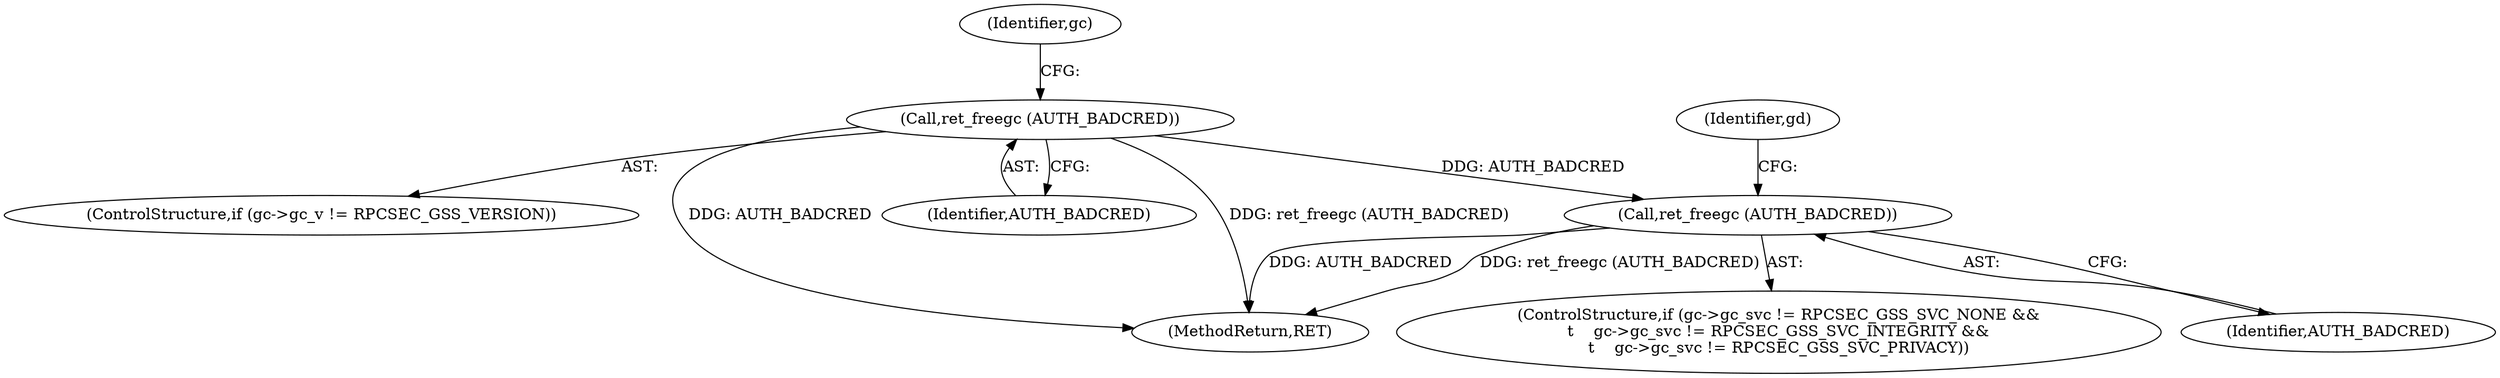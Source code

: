 digraph "0_krb5_5bb8a6b9c9eb8dd22bc9526751610aaa255ead9c@API" {
"1000295" [label="(Call,ret_freegc (AUTH_BADCRED))"];
"1000315" [label="(Call,ret_freegc (AUTH_BADCRED))"];
"1000301" [label="(Identifier,gc)"];
"1000632" [label="(MethodReturn,RET)"];
"1000295" [label="(Call,ret_freegc (AUTH_BADCRED))"];
"1000316" [label="(Identifier,AUTH_BADCRED)"];
"1000315" [label="(Call,ret_freegc (AUTH_BADCRED))"];
"1000319" [label="(Identifier,gd)"];
"1000289" [label="(ControlStructure,if (gc->gc_v != RPCSEC_GSS_VERSION))"];
"1000297" [label="(ControlStructure,if (gc->gc_svc != RPCSEC_GSS_SVC_NONE &&\n\t    gc->gc_svc != RPCSEC_GSS_SVC_INTEGRITY &&\n\t    gc->gc_svc != RPCSEC_GSS_SVC_PRIVACY))"];
"1000296" [label="(Identifier,AUTH_BADCRED)"];
"1000295" -> "1000289"  [label="AST: "];
"1000295" -> "1000296"  [label="CFG: "];
"1000296" -> "1000295"  [label="AST: "];
"1000301" -> "1000295"  [label="CFG: "];
"1000295" -> "1000632"  [label="DDG: AUTH_BADCRED"];
"1000295" -> "1000632"  [label="DDG: ret_freegc (AUTH_BADCRED)"];
"1000295" -> "1000315"  [label="DDG: AUTH_BADCRED"];
"1000315" -> "1000297"  [label="AST: "];
"1000315" -> "1000316"  [label="CFG: "];
"1000316" -> "1000315"  [label="AST: "];
"1000319" -> "1000315"  [label="CFG: "];
"1000315" -> "1000632"  [label="DDG: ret_freegc (AUTH_BADCRED)"];
"1000315" -> "1000632"  [label="DDG: AUTH_BADCRED"];
}
